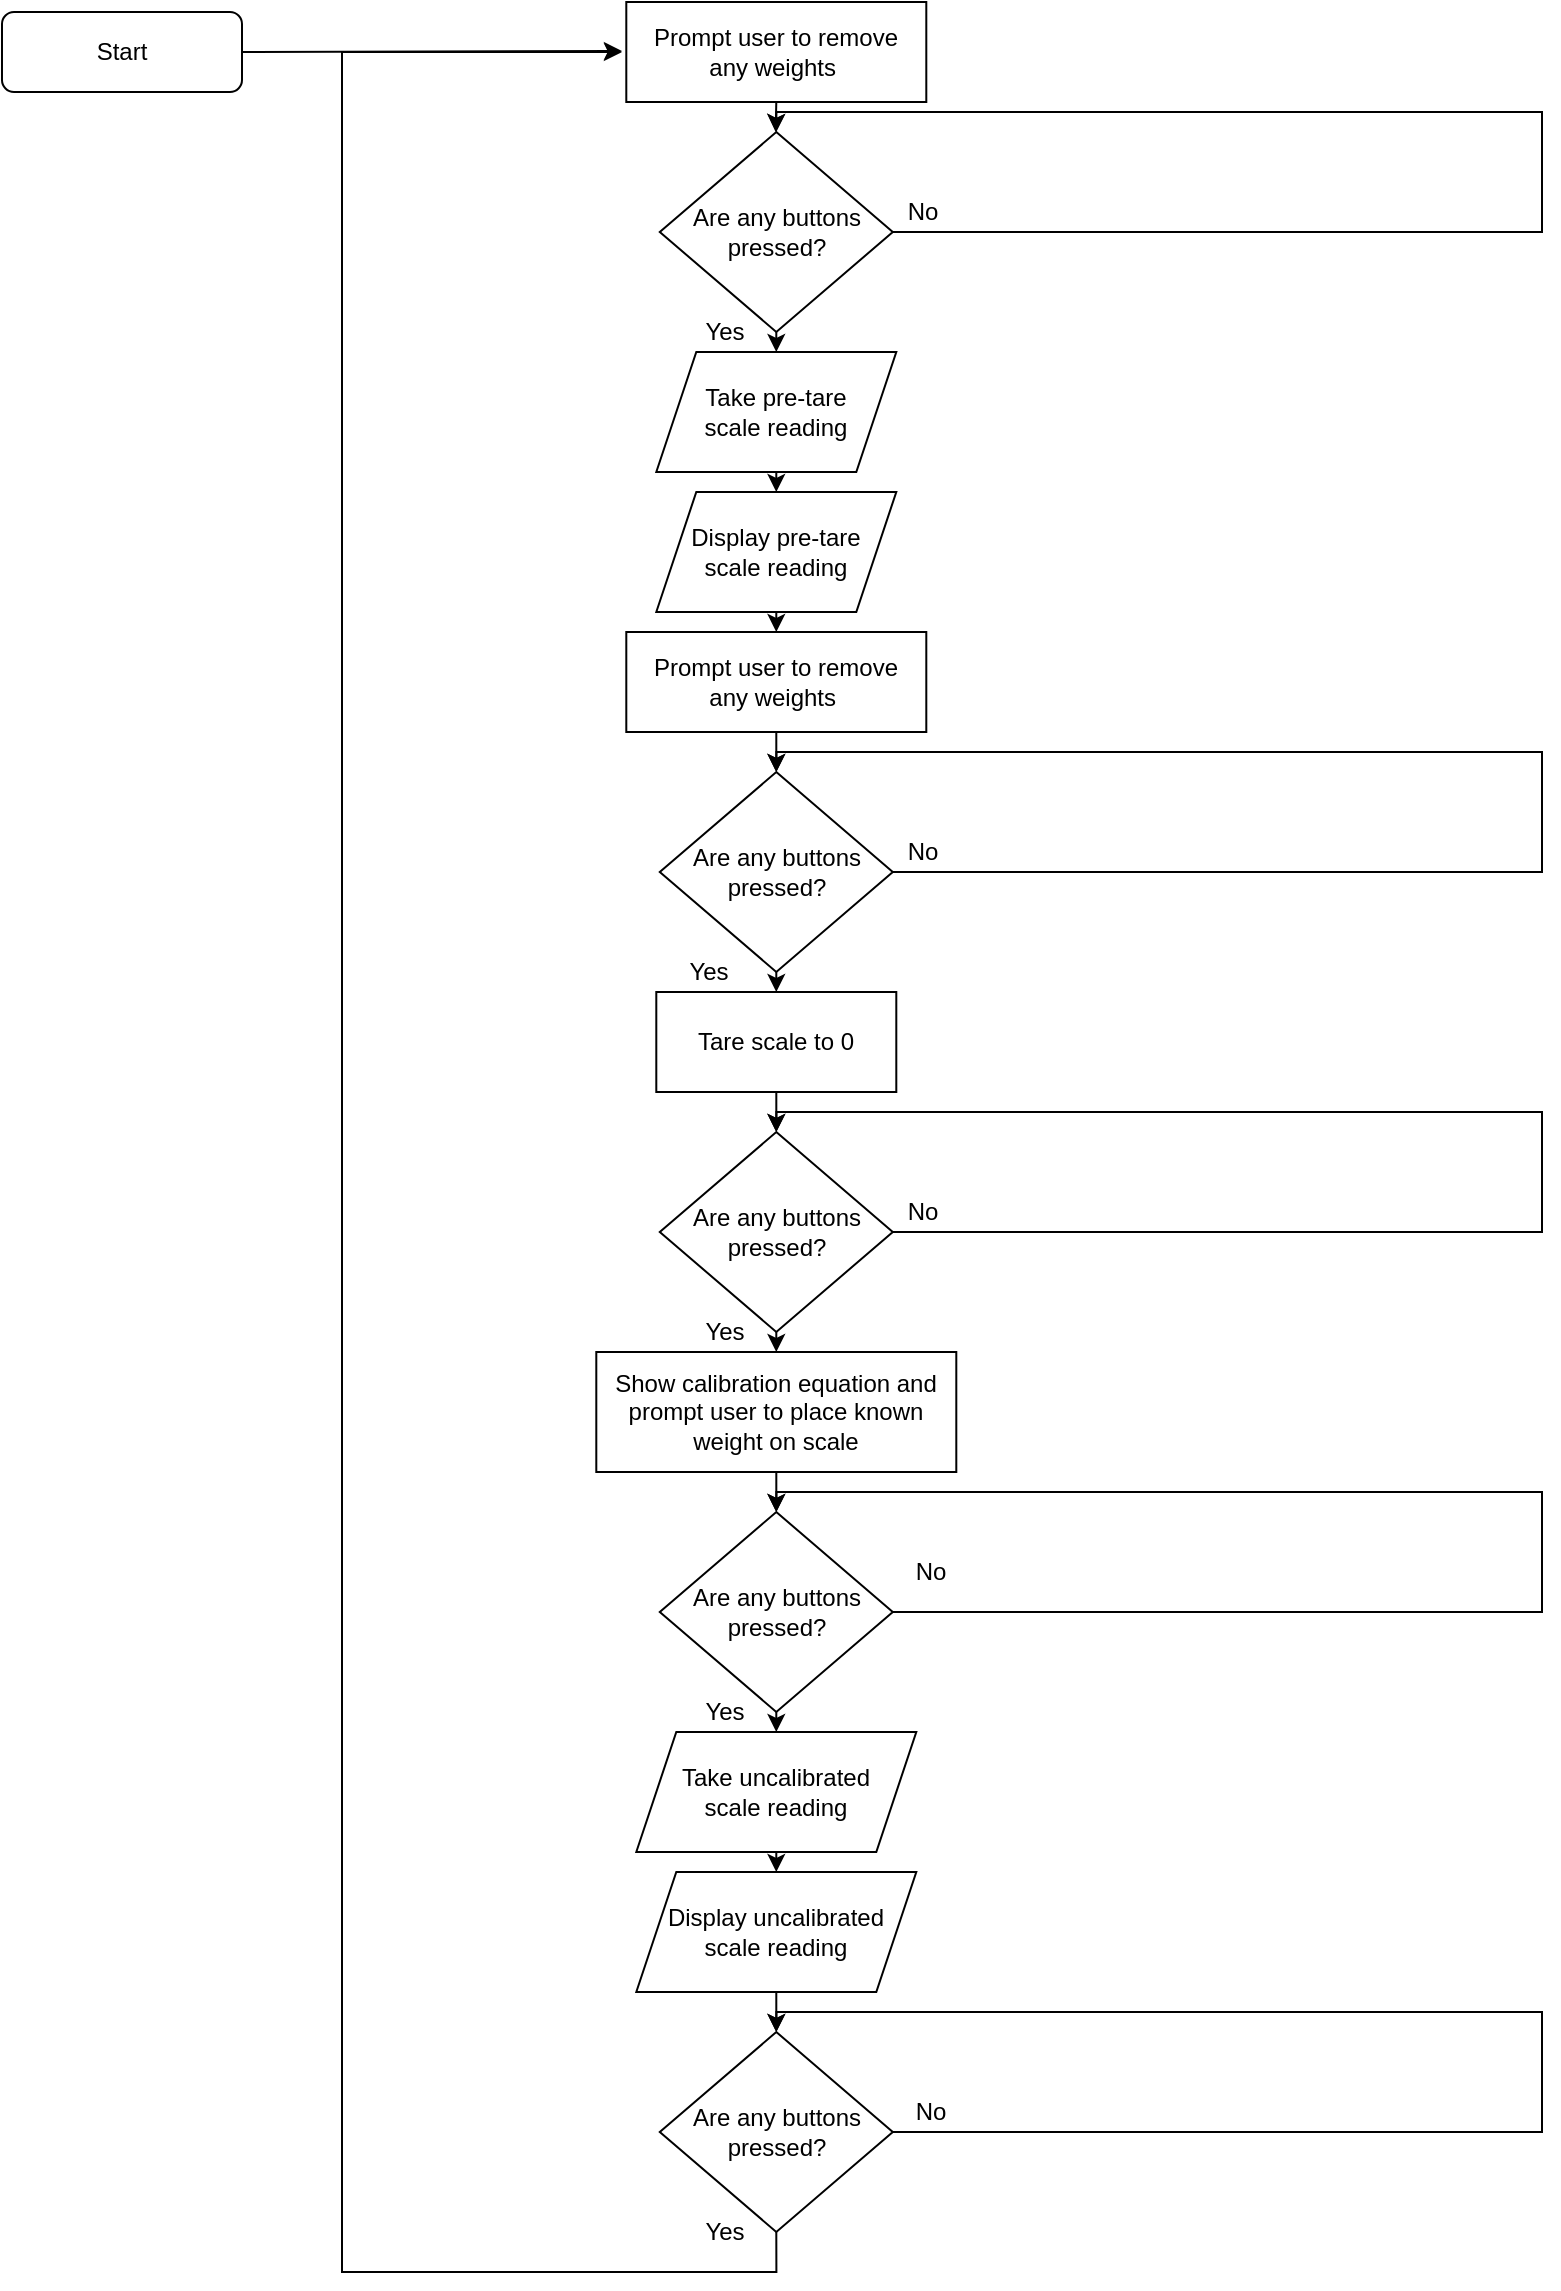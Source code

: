 <mxfile version="22.1.3" type="device">
  <diagram id="C5RBs43oDa-KdzZeNtuy" name="Page-1">
    <mxGraphModel dx="1588" dy="908" grid="1" gridSize="10" guides="1" tooltips="1" connect="1" arrows="1" fold="1" page="1" pageScale="1" pageWidth="1100" pageHeight="1700" math="0" shadow="0">
      <root>
        <mxCell id="WIyWlLk6GJQsqaUBKTNV-0" />
        <mxCell id="WIyWlLk6GJQsqaUBKTNV-1" parent="WIyWlLk6GJQsqaUBKTNV-0" />
        <mxCell id="eQsu32Dl5af4qTcnEUIw-33" style="edgeStyle=orthogonalEdgeStyle;rounded=0;orthogonalLoop=1;jettySize=auto;html=1;exitX=1;exitY=0.5;exitDx=0;exitDy=0;" edge="1" parent="WIyWlLk6GJQsqaUBKTNV-1" source="9DunZPXHNhnvJurtpDa8-48">
          <mxGeometry relative="1" as="geometry">
            <mxPoint x="460.0" y="49.529" as="targetPoint" />
          </mxGeometry>
        </mxCell>
        <mxCell id="9DunZPXHNhnvJurtpDa8-48" value="Start" style="rounded=1;whiteSpace=wrap;html=1;fontSize=12;glass=0;strokeWidth=1;shadow=0;" parent="WIyWlLk6GJQsqaUBKTNV-1" vertex="1">
          <mxGeometry x="150" y="30" width="120" height="40" as="geometry" />
        </mxCell>
        <mxCell id="eQsu32Dl5af4qTcnEUIw-10" style="edgeStyle=orthogonalEdgeStyle;rounded=0;orthogonalLoop=1;jettySize=auto;html=1;exitX=0.5;exitY=1;exitDx=0;exitDy=0;" edge="1" parent="WIyWlLk6GJQsqaUBKTNV-1" source="9DunZPXHNhnvJurtpDa8-49">
          <mxGeometry relative="1" as="geometry">
            <mxPoint x="536.828" y="90" as="targetPoint" />
          </mxGeometry>
        </mxCell>
        <mxCell id="9DunZPXHNhnvJurtpDa8-49" value="Prompt user to remove &lt;br&gt;any weights&amp;nbsp;" style="rounded=0;whiteSpace=wrap;html=1;" parent="WIyWlLk6GJQsqaUBKTNV-1" vertex="1">
          <mxGeometry x="462.15" y="25" width="150" height="50" as="geometry" />
        </mxCell>
        <mxCell id="eQsu32Dl5af4qTcnEUIw-16" style="edgeStyle=orthogonalEdgeStyle;rounded=0;orthogonalLoop=1;jettySize=auto;html=1;exitX=0.5;exitY=1;exitDx=0;exitDy=0;entryX=0.5;entryY=0;entryDx=0;entryDy=0;" edge="1" parent="WIyWlLk6GJQsqaUBKTNV-1" source="vzBQqOmFEDf3CWvEY5FO-1" target="vzBQqOmFEDf3CWvEY5FO-12">
          <mxGeometry relative="1" as="geometry" />
        </mxCell>
        <mxCell id="vzBQqOmFEDf3CWvEY5FO-1" value="Are any buttons pressed?" style="rhombus;whiteSpace=wrap;html=1;" parent="WIyWlLk6GJQsqaUBKTNV-1" vertex="1">
          <mxGeometry x="478.9" y="410" width="116.5" height="100" as="geometry" />
        </mxCell>
        <mxCell id="vzBQqOmFEDf3CWvEY5FO-4" value="No" style="text;html=1;strokeColor=none;fillColor=none;align=center;verticalAlign=middle;whiteSpace=wrap;rounded=0;" parent="WIyWlLk6GJQsqaUBKTNV-1" vertex="1">
          <mxGeometry x="590.75" y="440" width="39.25" height="20" as="geometry" />
        </mxCell>
        <mxCell id="vzBQqOmFEDf3CWvEY5FO-11" value="Yes" style="text;html=1;strokeColor=none;fillColor=none;align=center;verticalAlign=middle;whiteSpace=wrap;rounded=0;" parent="WIyWlLk6GJQsqaUBKTNV-1" vertex="1">
          <mxGeometry x="483.71" y="500" width="39.25" height="20" as="geometry" />
        </mxCell>
        <mxCell id="eQsu32Dl5af4qTcnEUIw-18" style="edgeStyle=orthogonalEdgeStyle;rounded=0;orthogonalLoop=1;jettySize=auto;html=1;exitX=0.5;exitY=1;exitDx=0;exitDy=0;" edge="1" parent="WIyWlLk6GJQsqaUBKTNV-1" source="vzBQqOmFEDf3CWvEY5FO-12">
          <mxGeometry relative="1" as="geometry">
            <mxPoint x="537.167" y="590" as="targetPoint" />
          </mxGeometry>
        </mxCell>
        <mxCell id="vzBQqOmFEDf3CWvEY5FO-12" value="Tare scale to 0" style="rounded=0;whiteSpace=wrap;html=1;" parent="WIyWlLk6GJQsqaUBKTNV-1" vertex="1">
          <mxGeometry x="477.15" y="520" width="120" height="50" as="geometry" />
        </mxCell>
        <mxCell id="eQsu32Dl5af4qTcnEUIw-25" style="edgeStyle=orthogonalEdgeStyle;rounded=0;orthogonalLoop=1;jettySize=auto;html=1;exitX=0.5;exitY=1;exitDx=0;exitDy=0;" edge="1" parent="WIyWlLk6GJQsqaUBKTNV-1" source="vzBQqOmFEDf3CWvEY5FO-15">
          <mxGeometry relative="1" as="geometry">
            <mxPoint x="537.167" y="780" as="targetPoint" />
          </mxGeometry>
        </mxCell>
        <mxCell id="vzBQqOmFEDf3CWvEY5FO-15" value="Show calibration equation and prompt user to place known weight on scale" style="rounded=0;whiteSpace=wrap;html=1;" parent="WIyWlLk6GJQsqaUBKTNV-1" vertex="1">
          <mxGeometry x="447.15" y="700" width="180" height="60" as="geometry" />
        </mxCell>
        <mxCell id="eQsu32Dl5af4qTcnEUIw-19" style="edgeStyle=orthogonalEdgeStyle;rounded=0;orthogonalLoop=1;jettySize=auto;html=1;exitX=0.5;exitY=1;exitDx=0;exitDy=0;entryX=0.5;entryY=0;entryDx=0;entryDy=0;" edge="1" parent="WIyWlLk6GJQsqaUBKTNV-1" source="vzBQqOmFEDf3CWvEY5FO-17" target="vzBQqOmFEDf3CWvEY5FO-15">
          <mxGeometry relative="1" as="geometry" />
        </mxCell>
        <mxCell id="vzBQqOmFEDf3CWvEY5FO-17" value="Are any buttons pressed?" style="rhombus;whiteSpace=wrap;html=1;" parent="WIyWlLk6GJQsqaUBKTNV-1" vertex="1">
          <mxGeometry x="478.9" y="590" width="116.5" height="100" as="geometry" />
        </mxCell>
        <mxCell id="vzBQqOmFEDf3CWvEY5FO-18" value="No" style="text;html=1;strokeColor=none;fillColor=none;align=center;verticalAlign=middle;whiteSpace=wrap;rounded=0;" parent="WIyWlLk6GJQsqaUBKTNV-1" vertex="1">
          <mxGeometry x="590.75" y="620" width="39.25" height="20" as="geometry" />
        </mxCell>
        <mxCell id="vzBQqOmFEDf3CWvEY5FO-20" value="Yes" style="text;html=1;strokeColor=none;fillColor=none;align=center;verticalAlign=middle;whiteSpace=wrap;rounded=0;" parent="WIyWlLk6GJQsqaUBKTNV-1" vertex="1">
          <mxGeometry x="492.15" y="680" width="39.25" height="20" as="geometry" />
        </mxCell>
        <mxCell id="eQsu32Dl5af4qTcnEUIw-12" style="edgeStyle=orthogonalEdgeStyle;rounded=0;orthogonalLoop=1;jettySize=auto;html=1;exitX=0.5;exitY=1;exitDx=0;exitDy=0;entryX=0.5;entryY=0;entryDx=0;entryDy=0;" edge="1" parent="WIyWlLk6GJQsqaUBKTNV-1" source="vzBQqOmFEDf3CWvEY5FO-40" target="vzBQqOmFEDf3CWvEY5FO-41">
          <mxGeometry relative="1" as="geometry" />
        </mxCell>
        <mxCell id="vzBQqOmFEDf3CWvEY5FO-40" value="Take pre-tare &lt;br&gt;scale reading" style="shape=parallelogram;perimeter=parallelogramPerimeter;whiteSpace=wrap;html=1;fixedSize=1;" parent="WIyWlLk6GJQsqaUBKTNV-1" vertex="1">
          <mxGeometry x="477.15" y="200" width="120" height="60" as="geometry" />
        </mxCell>
        <mxCell id="eQsu32Dl5af4qTcnEUIw-13" style="edgeStyle=orthogonalEdgeStyle;rounded=0;orthogonalLoop=1;jettySize=auto;html=1;exitX=0.5;exitY=1;exitDx=0;exitDy=0;entryX=0.5;entryY=0;entryDx=0;entryDy=0;" edge="1" parent="WIyWlLk6GJQsqaUBKTNV-1" source="vzBQqOmFEDf3CWvEY5FO-41" target="eQsu32Dl5af4qTcnEUIw-1">
          <mxGeometry relative="1" as="geometry" />
        </mxCell>
        <mxCell id="vzBQqOmFEDf3CWvEY5FO-41" value="Display pre-tare &lt;br&gt;scale reading" style="shape=parallelogram;perimeter=parallelogramPerimeter;whiteSpace=wrap;html=1;fixedSize=1;" parent="WIyWlLk6GJQsqaUBKTNV-1" vertex="1">
          <mxGeometry x="477.15" y="270" width="120" height="60" as="geometry" />
        </mxCell>
        <mxCell id="eQsu32Dl5af4qTcnEUIw-27" style="edgeStyle=orthogonalEdgeStyle;rounded=0;orthogonalLoop=1;jettySize=auto;html=1;exitX=0.5;exitY=1;exitDx=0;exitDy=0;entryX=0.5;entryY=0;entryDx=0;entryDy=0;" edge="1" parent="WIyWlLk6GJQsqaUBKTNV-1" source="vzBQqOmFEDf3CWvEY5FO-55" target="vzBQqOmFEDf3CWvEY5FO-56">
          <mxGeometry relative="1" as="geometry" />
        </mxCell>
        <mxCell id="vzBQqOmFEDf3CWvEY5FO-55" value="Take uncalibrated&lt;br&gt;scale reading" style="shape=parallelogram;perimeter=parallelogramPerimeter;whiteSpace=wrap;html=1;fixedSize=1;" parent="WIyWlLk6GJQsqaUBKTNV-1" vertex="1">
          <mxGeometry x="467.15" y="890" width="140" height="60" as="geometry" />
        </mxCell>
        <mxCell id="eQsu32Dl5af4qTcnEUIw-28" style="edgeStyle=orthogonalEdgeStyle;rounded=0;orthogonalLoop=1;jettySize=auto;html=1;exitX=0.5;exitY=1;exitDx=0;exitDy=0;entryX=0.5;entryY=0;entryDx=0;entryDy=0;" edge="1" parent="WIyWlLk6GJQsqaUBKTNV-1" source="vzBQqOmFEDf3CWvEY5FO-56" target="vzBQqOmFEDf3CWvEY5FO-61">
          <mxGeometry relative="1" as="geometry" />
        </mxCell>
        <mxCell id="vzBQqOmFEDf3CWvEY5FO-56" value="Display uncalibrated&lt;br&gt;scale reading" style="shape=parallelogram;perimeter=parallelogramPerimeter;whiteSpace=wrap;html=1;fixedSize=1;" parent="WIyWlLk6GJQsqaUBKTNV-1" vertex="1">
          <mxGeometry x="467.15" y="960" width="140" height="60" as="geometry" />
        </mxCell>
        <mxCell id="eQsu32Dl5af4qTcnEUIw-34" style="edgeStyle=orthogonalEdgeStyle;rounded=0;orthogonalLoop=1;jettySize=auto;html=1;exitX=0.5;exitY=1;exitDx=0;exitDy=0;" edge="1" parent="WIyWlLk6GJQsqaUBKTNV-1" source="vzBQqOmFEDf3CWvEY5FO-61">
          <mxGeometry relative="1" as="geometry">
            <mxPoint x="460.0" y="50" as="targetPoint" />
            <Array as="points">
              <mxPoint x="537" y="1160" />
              <mxPoint x="320" y="1160" />
              <mxPoint x="320" y="50" />
            </Array>
          </mxGeometry>
        </mxCell>
        <mxCell id="vzBQqOmFEDf3CWvEY5FO-61" value="Are any buttons pressed?" style="rhombus;whiteSpace=wrap;html=1;" parent="WIyWlLk6GJQsqaUBKTNV-1" vertex="1">
          <mxGeometry x="478.9" y="1040" width="116.5" height="100" as="geometry" />
        </mxCell>
        <mxCell id="vzBQqOmFEDf3CWvEY5FO-64" value="No" style="text;html=1;strokeColor=none;fillColor=none;align=center;verticalAlign=middle;whiteSpace=wrap;rounded=0;" parent="WIyWlLk6GJQsqaUBKTNV-1" vertex="1">
          <mxGeometry x="595.4" y="1070" width="39.25" height="20" as="geometry" />
        </mxCell>
        <mxCell id="vzBQqOmFEDf3CWvEY5FO-65" value="Yes&lt;br&gt;" style="text;html=1;strokeColor=none;fillColor=none;align=center;verticalAlign=middle;whiteSpace=wrap;rounded=0;" parent="WIyWlLk6GJQsqaUBKTNV-1" vertex="1">
          <mxGeometry x="492.15" y="1130" width="39.25" height="20" as="geometry" />
        </mxCell>
        <mxCell id="eQsu32Dl5af4qTcnEUIw-11" style="edgeStyle=orthogonalEdgeStyle;rounded=0;orthogonalLoop=1;jettySize=auto;html=1;exitX=0.5;exitY=1;exitDx=0;exitDy=0;entryX=0.5;entryY=0;entryDx=0;entryDy=0;" edge="1" parent="WIyWlLk6GJQsqaUBKTNV-1" source="vzBQqOmFEDf3CWvEY5FO-66" target="vzBQqOmFEDf3CWvEY5FO-40">
          <mxGeometry relative="1" as="geometry" />
        </mxCell>
        <mxCell id="vzBQqOmFEDf3CWvEY5FO-66" value="Are any buttons pressed?" style="rhombus;whiteSpace=wrap;html=1;" parent="WIyWlLk6GJQsqaUBKTNV-1" vertex="1">
          <mxGeometry x="478.9" y="90" width="116.5" height="100" as="geometry" />
        </mxCell>
        <mxCell id="vzBQqOmFEDf3CWvEY5FO-69" value="No" style="text;html=1;strokeColor=none;fillColor=none;align=center;verticalAlign=middle;whiteSpace=wrap;rounded=0;" parent="WIyWlLk6GJQsqaUBKTNV-1" vertex="1">
          <mxGeometry x="590.75" y="120" width="39.25" height="20" as="geometry" />
        </mxCell>
        <mxCell id="vzBQqOmFEDf3CWvEY5FO-70" value="Yes" style="text;html=1;strokeColor=none;fillColor=none;align=center;verticalAlign=middle;whiteSpace=wrap;rounded=0;" parent="WIyWlLk6GJQsqaUBKTNV-1" vertex="1">
          <mxGeometry x="492.15" y="180" width="39.25" height="20" as="geometry" />
        </mxCell>
        <mxCell id="eQsu32Dl5af4qTcnEUIw-14" style="edgeStyle=orthogonalEdgeStyle;rounded=0;orthogonalLoop=1;jettySize=auto;html=1;exitX=0.5;exitY=1;exitDx=0;exitDy=0;entryX=0.5;entryY=0;entryDx=0;entryDy=0;" edge="1" parent="WIyWlLk6GJQsqaUBKTNV-1" source="eQsu32Dl5af4qTcnEUIw-1" target="vzBQqOmFEDf3CWvEY5FO-1">
          <mxGeometry relative="1" as="geometry" />
        </mxCell>
        <mxCell id="eQsu32Dl5af4qTcnEUIw-1" value="Prompt user to remove &lt;br&gt;any weights&amp;nbsp;" style="rounded=0;whiteSpace=wrap;html=1;" vertex="1" parent="WIyWlLk6GJQsqaUBKTNV-1">
          <mxGeometry x="462.15" y="340" width="150" height="50" as="geometry" />
        </mxCell>
        <mxCell id="eQsu32Dl5af4qTcnEUIw-9" style="edgeStyle=orthogonalEdgeStyle;rounded=0;orthogonalLoop=1;jettySize=auto;html=1;exitX=1;exitY=0.5;exitDx=0;exitDy=0;entryX=0.5;entryY=0;entryDx=0;entryDy=0;" edge="1" parent="WIyWlLk6GJQsqaUBKTNV-1" source="vzBQqOmFEDf3CWvEY5FO-66" target="vzBQqOmFEDf3CWvEY5FO-66">
          <mxGeometry relative="1" as="geometry">
            <Array as="points">
              <mxPoint x="920" y="140" />
              <mxPoint x="920" y="80" />
              <mxPoint x="537" y="80" />
            </Array>
          </mxGeometry>
        </mxCell>
        <mxCell id="eQsu32Dl5af4qTcnEUIw-15" style="edgeStyle=orthogonalEdgeStyle;rounded=0;orthogonalLoop=1;jettySize=auto;html=1;exitX=1;exitY=0.5;exitDx=0;exitDy=0;entryX=0.5;entryY=0;entryDx=0;entryDy=0;" edge="1" parent="WIyWlLk6GJQsqaUBKTNV-1" source="vzBQqOmFEDf3CWvEY5FO-1" target="vzBQqOmFEDf3CWvEY5FO-1">
          <mxGeometry relative="1" as="geometry">
            <Array as="points">
              <mxPoint x="920" y="460" />
              <mxPoint x="920" y="400" />
              <mxPoint x="537" y="400" />
            </Array>
          </mxGeometry>
        </mxCell>
        <mxCell id="eQsu32Dl5af4qTcnEUIw-17" style="edgeStyle=orthogonalEdgeStyle;rounded=0;orthogonalLoop=1;jettySize=auto;html=1;exitX=1;exitY=0.5;exitDx=0;exitDy=0;entryX=0.5;entryY=0;entryDx=0;entryDy=0;" edge="1" parent="WIyWlLk6GJQsqaUBKTNV-1" source="vzBQqOmFEDf3CWvEY5FO-17" target="vzBQqOmFEDf3CWvEY5FO-17">
          <mxGeometry relative="1" as="geometry">
            <Array as="points">
              <mxPoint x="920" y="640" />
              <mxPoint x="920" y="580" />
              <mxPoint x="537" y="580" />
            </Array>
          </mxGeometry>
        </mxCell>
        <mxCell id="eQsu32Dl5af4qTcnEUIw-26" style="edgeStyle=orthogonalEdgeStyle;rounded=0;orthogonalLoop=1;jettySize=auto;html=1;exitX=0.5;exitY=1;exitDx=0;exitDy=0;entryX=0.5;entryY=0;entryDx=0;entryDy=0;" edge="1" parent="WIyWlLk6GJQsqaUBKTNV-1" source="eQsu32Dl5af4qTcnEUIw-20" target="vzBQqOmFEDf3CWvEY5FO-55">
          <mxGeometry relative="1" as="geometry" />
        </mxCell>
        <mxCell id="eQsu32Dl5af4qTcnEUIw-20" value="Are any buttons pressed?" style="rhombus;whiteSpace=wrap;html=1;" vertex="1" parent="WIyWlLk6GJQsqaUBKTNV-1">
          <mxGeometry x="478.9" y="780" width="116.5" height="100" as="geometry" />
        </mxCell>
        <mxCell id="eQsu32Dl5af4qTcnEUIw-21" value="Yes" style="text;html=1;strokeColor=none;fillColor=none;align=center;verticalAlign=middle;whiteSpace=wrap;rounded=0;" vertex="1" parent="WIyWlLk6GJQsqaUBKTNV-1">
          <mxGeometry x="492.15" y="870" width="39.25" height="20" as="geometry" />
        </mxCell>
        <mxCell id="eQsu32Dl5af4qTcnEUIw-22" value="No" style="text;html=1;strokeColor=none;fillColor=none;align=center;verticalAlign=middle;whiteSpace=wrap;rounded=0;" vertex="1" parent="WIyWlLk6GJQsqaUBKTNV-1">
          <mxGeometry x="595.4" y="800" width="39.25" height="20" as="geometry" />
        </mxCell>
        <mxCell id="eQsu32Dl5af4qTcnEUIw-24" style="edgeStyle=orthogonalEdgeStyle;rounded=0;orthogonalLoop=1;jettySize=auto;html=1;exitX=1;exitY=0.5;exitDx=0;exitDy=0;entryX=0.5;entryY=0;entryDx=0;entryDy=0;" edge="1" parent="WIyWlLk6GJQsqaUBKTNV-1" source="eQsu32Dl5af4qTcnEUIw-20" target="eQsu32Dl5af4qTcnEUIw-20">
          <mxGeometry relative="1" as="geometry">
            <Array as="points">
              <mxPoint x="920" y="830" />
              <mxPoint x="920" y="770" />
              <mxPoint x="537" y="770" />
            </Array>
          </mxGeometry>
        </mxCell>
        <mxCell id="eQsu32Dl5af4qTcnEUIw-29" style="edgeStyle=orthogonalEdgeStyle;rounded=0;orthogonalLoop=1;jettySize=auto;html=1;exitX=1;exitY=0.5;exitDx=0;exitDy=0;entryX=0.5;entryY=0;entryDx=0;entryDy=0;" edge="1" parent="WIyWlLk6GJQsqaUBKTNV-1" source="vzBQqOmFEDf3CWvEY5FO-61" target="vzBQqOmFEDf3CWvEY5FO-61">
          <mxGeometry relative="1" as="geometry">
            <Array as="points">
              <mxPoint x="920" y="1090" />
              <mxPoint x="920" y="1030" />
              <mxPoint x="537" y="1030" />
            </Array>
          </mxGeometry>
        </mxCell>
      </root>
    </mxGraphModel>
  </diagram>
</mxfile>
